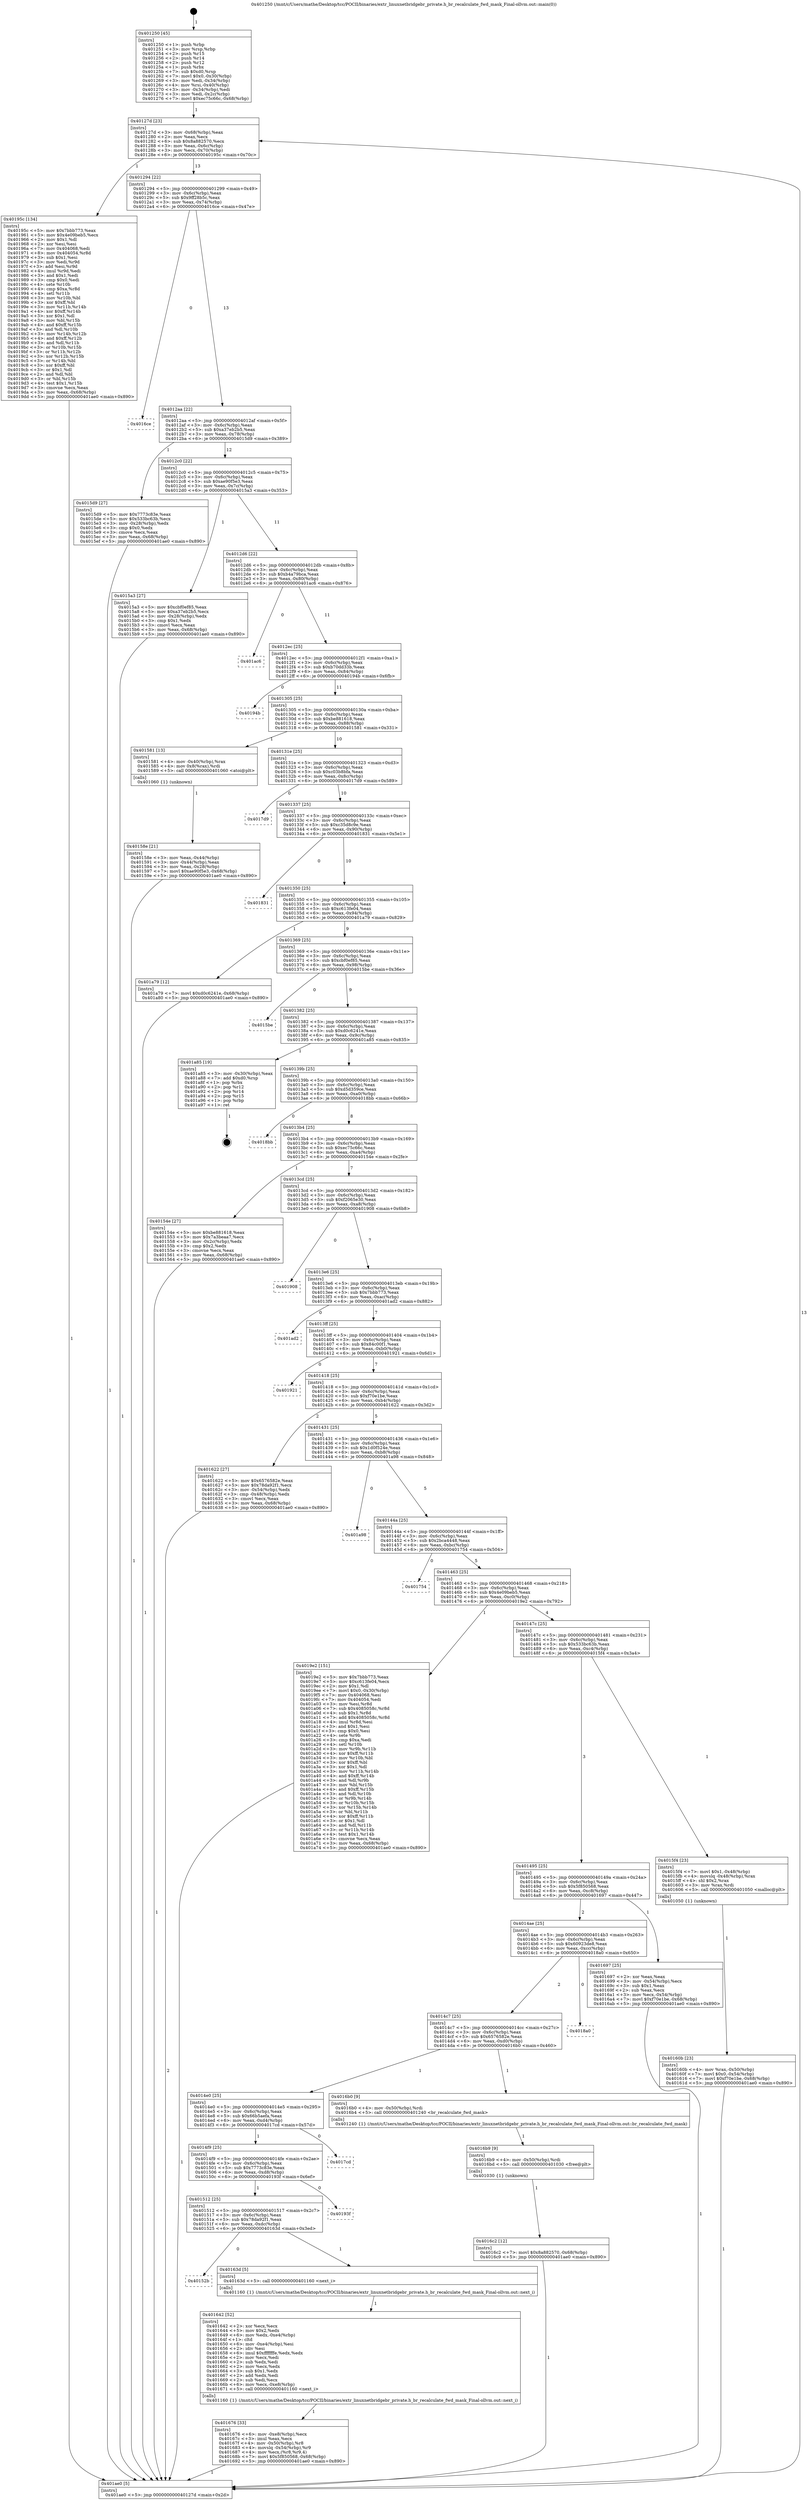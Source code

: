 digraph "0x401250" {
  label = "0x401250 (/mnt/c/Users/mathe/Desktop/tcc/POCII/binaries/extr_linuxnetbridgebr_private.h_br_recalculate_fwd_mask_Final-ollvm.out::main(0))"
  labelloc = "t"
  node[shape=record]

  Entry [label="",width=0.3,height=0.3,shape=circle,fillcolor=black,style=filled]
  "0x40127d" [label="{
     0x40127d [23]\l
     | [instrs]\l
     &nbsp;&nbsp;0x40127d \<+3\>: mov -0x68(%rbp),%eax\l
     &nbsp;&nbsp;0x401280 \<+2\>: mov %eax,%ecx\l
     &nbsp;&nbsp;0x401282 \<+6\>: sub $0x8a882570,%ecx\l
     &nbsp;&nbsp;0x401288 \<+3\>: mov %eax,-0x6c(%rbp)\l
     &nbsp;&nbsp;0x40128b \<+3\>: mov %ecx,-0x70(%rbp)\l
     &nbsp;&nbsp;0x40128e \<+6\>: je 000000000040195c \<main+0x70c\>\l
  }"]
  "0x40195c" [label="{
     0x40195c [134]\l
     | [instrs]\l
     &nbsp;&nbsp;0x40195c \<+5\>: mov $0x7bbb773,%eax\l
     &nbsp;&nbsp;0x401961 \<+5\>: mov $0x4e09beb5,%ecx\l
     &nbsp;&nbsp;0x401966 \<+2\>: mov $0x1,%dl\l
     &nbsp;&nbsp;0x401968 \<+2\>: xor %esi,%esi\l
     &nbsp;&nbsp;0x40196a \<+7\>: mov 0x404068,%edi\l
     &nbsp;&nbsp;0x401971 \<+8\>: mov 0x404054,%r8d\l
     &nbsp;&nbsp;0x401979 \<+3\>: sub $0x1,%esi\l
     &nbsp;&nbsp;0x40197c \<+3\>: mov %edi,%r9d\l
     &nbsp;&nbsp;0x40197f \<+3\>: add %esi,%r9d\l
     &nbsp;&nbsp;0x401982 \<+4\>: imul %r9d,%edi\l
     &nbsp;&nbsp;0x401986 \<+3\>: and $0x1,%edi\l
     &nbsp;&nbsp;0x401989 \<+3\>: cmp $0x0,%edi\l
     &nbsp;&nbsp;0x40198c \<+4\>: sete %r10b\l
     &nbsp;&nbsp;0x401990 \<+4\>: cmp $0xa,%r8d\l
     &nbsp;&nbsp;0x401994 \<+4\>: setl %r11b\l
     &nbsp;&nbsp;0x401998 \<+3\>: mov %r10b,%bl\l
     &nbsp;&nbsp;0x40199b \<+3\>: xor $0xff,%bl\l
     &nbsp;&nbsp;0x40199e \<+3\>: mov %r11b,%r14b\l
     &nbsp;&nbsp;0x4019a1 \<+4\>: xor $0xff,%r14b\l
     &nbsp;&nbsp;0x4019a5 \<+3\>: xor $0x1,%dl\l
     &nbsp;&nbsp;0x4019a8 \<+3\>: mov %bl,%r15b\l
     &nbsp;&nbsp;0x4019ab \<+4\>: and $0xff,%r15b\l
     &nbsp;&nbsp;0x4019af \<+3\>: and %dl,%r10b\l
     &nbsp;&nbsp;0x4019b2 \<+3\>: mov %r14b,%r12b\l
     &nbsp;&nbsp;0x4019b5 \<+4\>: and $0xff,%r12b\l
     &nbsp;&nbsp;0x4019b9 \<+3\>: and %dl,%r11b\l
     &nbsp;&nbsp;0x4019bc \<+3\>: or %r10b,%r15b\l
     &nbsp;&nbsp;0x4019bf \<+3\>: or %r11b,%r12b\l
     &nbsp;&nbsp;0x4019c2 \<+3\>: xor %r12b,%r15b\l
     &nbsp;&nbsp;0x4019c5 \<+3\>: or %r14b,%bl\l
     &nbsp;&nbsp;0x4019c8 \<+3\>: xor $0xff,%bl\l
     &nbsp;&nbsp;0x4019cb \<+3\>: or $0x1,%dl\l
     &nbsp;&nbsp;0x4019ce \<+2\>: and %dl,%bl\l
     &nbsp;&nbsp;0x4019d0 \<+3\>: or %bl,%r15b\l
     &nbsp;&nbsp;0x4019d3 \<+4\>: test $0x1,%r15b\l
     &nbsp;&nbsp;0x4019d7 \<+3\>: cmovne %ecx,%eax\l
     &nbsp;&nbsp;0x4019da \<+3\>: mov %eax,-0x68(%rbp)\l
     &nbsp;&nbsp;0x4019dd \<+5\>: jmp 0000000000401ae0 \<main+0x890\>\l
  }"]
  "0x401294" [label="{
     0x401294 [22]\l
     | [instrs]\l
     &nbsp;&nbsp;0x401294 \<+5\>: jmp 0000000000401299 \<main+0x49\>\l
     &nbsp;&nbsp;0x401299 \<+3\>: mov -0x6c(%rbp),%eax\l
     &nbsp;&nbsp;0x40129c \<+5\>: sub $0x9ff28b5c,%eax\l
     &nbsp;&nbsp;0x4012a1 \<+3\>: mov %eax,-0x74(%rbp)\l
     &nbsp;&nbsp;0x4012a4 \<+6\>: je 00000000004016ce \<main+0x47e\>\l
  }"]
  Exit [label="",width=0.3,height=0.3,shape=circle,fillcolor=black,style=filled,peripheries=2]
  "0x4016ce" [label="{
     0x4016ce\l
  }", style=dashed]
  "0x4012aa" [label="{
     0x4012aa [22]\l
     | [instrs]\l
     &nbsp;&nbsp;0x4012aa \<+5\>: jmp 00000000004012af \<main+0x5f\>\l
     &nbsp;&nbsp;0x4012af \<+3\>: mov -0x6c(%rbp),%eax\l
     &nbsp;&nbsp;0x4012b2 \<+5\>: sub $0xa37eb2b5,%eax\l
     &nbsp;&nbsp;0x4012b7 \<+3\>: mov %eax,-0x78(%rbp)\l
     &nbsp;&nbsp;0x4012ba \<+6\>: je 00000000004015d9 \<main+0x389\>\l
  }"]
  "0x4016c2" [label="{
     0x4016c2 [12]\l
     | [instrs]\l
     &nbsp;&nbsp;0x4016c2 \<+7\>: movl $0x8a882570,-0x68(%rbp)\l
     &nbsp;&nbsp;0x4016c9 \<+5\>: jmp 0000000000401ae0 \<main+0x890\>\l
  }"]
  "0x4015d9" [label="{
     0x4015d9 [27]\l
     | [instrs]\l
     &nbsp;&nbsp;0x4015d9 \<+5\>: mov $0x7773c83e,%eax\l
     &nbsp;&nbsp;0x4015de \<+5\>: mov $0x533bc63b,%ecx\l
     &nbsp;&nbsp;0x4015e3 \<+3\>: mov -0x28(%rbp),%edx\l
     &nbsp;&nbsp;0x4015e6 \<+3\>: cmp $0x0,%edx\l
     &nbsp;&nbsp;0x4015e9 \<+3\>: cmove %ecx,%eax\l
     &nbsp;&nbsp;0x4015ec \<+3\>: mov %eax,-0x68(%rbp)\l
     &nbsp;&nbsp;0x4015ef \<+5\>: jmp 0000000000401ae0 \<main+0x890\>\l
  }"]
  "0x4012c0" [label="{
     0x4012c0 [22]\l
     | [instrs]\l
     &nbsp;&nbsp;0x4012c0 \<+5\>: jmp 00000000004012c5 \<main+0x75\>\l
     &nbsp;&nbsp;0x4012c5 \<+3\>: mov -0x6c(%rbp),%eax\l
     &nbsp;&nbsp;0x4012c8 \<+5\>: sub $0xae90f5e3,%eax\l
     &nbsp;&nbsp;0x4012cd \<+3\>: mov %eax,-0x7c(%rbp)\l
     &nbsp;&nbsp;0x4012d0 \<+6\>: je 00000000004015a3 \<main+0x353\>\l
  }"]
  "0x4016b9" [label="{
     0x4016b9 [9]\l
     | [instrs]\l
     &nbsp;&nbsp;0x4016b9 \<+4\>: mov -0x50(%rbp),%rdi\l
     &nbsp;&nbsp;0x4016bd \<+5\>: call 0000000000401030 \<free@plt\>\l
     | [calls]\l
     &nbsp;&nbsp;0x401030 \{1\} (unknown)\l
  }"]
  "0x4015a3" [label="{
     0x4015a3 [27]\l
     | [instrs]\l
     &nbsp;&nbsp;0x4015a3 \<+5\>: mov $0xcbf0ef85,%eax\l
     &nbsp;&nbsp;0x4015a8 \<+5\>: mov $0xa37eb2b5,%ecx\l
     &nbsp;&nbsp;0x4015ad \<+3\>: mov -0x28(%rbp),%edx\l
     &nbsp;&nbsp;0x4015b0 \<+3\>: cmp $0x1,%edx\l
     &nbsp;&nbsp;0x4015b3 \<+3\>: cmovl %ecx,%eax\l
     &nbsp;&nbsp;0x4015b6 \<+3\>: mov %eax,-0x68(%rbp)\l
     &nbsp;&nbsp;0x4015b9 \<+5\>: jmp 0000000000401ae0 \<main+0x890\>\l
  }"]
  "0x4012d6" [label="{
     0x4012d6 [22]\l
     | [instrs]\l
     &nbsp;&nbsp;0x4012d6 \<+5\>: jmp 00000000004012db \<main+0x8b\>\l
     &nbsp;&nbsp;0x4012db \<+3\>: mov -0x6c(%rbp),%eax\l
     &nbsp;&nbsp;0x4012de \<+5\>: sub $0xb4a79bca,%eax\l
     &nbsp;&nbsp;0x4012e3 \<+3\>: mov %eax,-0x80(%rbp)\l
     &nbsp;&nbsp;0x4012e6 \<+6\>: je 0000000000401ac6 \<main+0x876\>\l
  }"]
  "0x401676" [label="{
     0x401676 [33]\l
     | [instrs]\l
     &nbsp;&nbsp;0x401676 \<+6\>: mov -0xe8(%rbp),%ecx\l
     &nbsp;&nbsp;0x40167c \<+3\>: imul %eax,%ecx\l
     &nbsp;&nbsp;0x40167f \<+4\>: mov -0x50(%rbp),%r8\l
     &nbsp;&nbsp;0x401683 \<+4\>: movslq -0x54(%rbp),%r9\l
     &nbsp;&nbsp;0x401687 \<+4\>: mov %ecx,(%r8,%r9,4)\l
     &nbsp;&nbsp;0x40168b \<+7\>: movl $0x5f850568,-0x68(%rbp)\l
     &nbsp;&nbsp;0x401692 \<+5\>: jmp 0000000000401ae0 \<main+0x890\>\l
  }"]
  "0x401ac6" [label="{
     0x401ac6\l
  }", style=dashed]
  "0x4012ec" [label="{
     0x4012ec [25]\l
     | [instrs]\l
     &nbsp;&nbsp;0x4012ec \<+5\>: jmp 00000000004012f1 \<main+0xa1\>\l
     &nbsp;&nbsp;0x4012f1 \<+3\>: mov -0x6c(%rbp),%eax\l
     &nbsp;&nbsp;0x4012f4 \<+5\>: sub $0xb70dd33b,%eax\l
     &nbsp;&nbsp;0x4012f9 \<+6\>: mov %eax,-0x84(%rbp)\l
     &nbsp;&nbsp;0x4012ff \<+6\>: je 000000000040194b \<main+0x6fb\>\l
  }"]
  "0x401642" [label="{
     0x401642 [52]\l
     | [instrs]\l
     &nbsp;&nbsp;0x401642 \<+2\>: xor %ecx,%ecx\l
     &nbsp;&nbsp;0x401644 \<+5\>: mov $0x2,%edx\l
     &nbsp;&nbsp;0x401649 \<+6\>: mov %edx,-0xe4(%rbp)\l
     &nbsp;&nbsp;0x40164f \<+1\>: cltd\l
     &nbsp;&nbsp;0x401650 \<+6\>: mov -0xe4(%rbp),%esi\l
     &nbsp;&nbsp;0x401656 \<+2\>: idiv %esi\l
     &nbsp;&nbsp;0x401658 \<+6\>: imul $0xfffffffe,%edx,%edx\l
     &nbsp;&nbsp;0x40165e \<+2\>: mov %ecx,%edi\l
     &nbsp;&nbsp;0x401660 \<+2\>: sub %edx,%edi\l
     &nbsp;&nbsp;0x401662 \<+2\>: mov %ecx,%edx\l
     &nbsp;&nbsp;0x401664 \<+3\>: sub $0x1,%edx\l
     &nbsp;&nbsp;0x401667 \<+2\>: add %edx,%edi\l
     &nbsp;&nbsp;0x401669 \<+2\>: sub %edi,%ecx\l
     &nbsp;&nbsp;0x40166b \<+6\>: mov %ecx,-0xe8(%rbp)\l
     &nbsp;&nbsp;0x401671 \<+5\>: call 0000000000401160 \<next_i\>\l
     | [calls]\l
     &nbsp;&nbsp;0x401160 \{1\} (/mnt/c/Users/mathe/Desktop/tcc/POCII/binaries/extr_linuxnetbridgebr_private.h_br_recalculate_fwd_mask_Final-ollvm.out::next_i)\l
  }"]
  "0x40194b" [label="{
     0x40194b\l
  }", style=dashed]
  "0x401305" [label="{
     0x401305 [25]\l
     | [instrs]\l
     &nbsp;&nbsp;0x401305 \<+5\>: jmp 000000000040130a \<main+0xba\>\l
     &nbsp;&nbsp;0x40130a \<+3\>: mov -0x6c(%rbp),%eax\l
     &nbsp;&nbsp;0x40130d \<+5\>: sub $0xbe881618,%eax\l
     &nbsp;&nbsp;0x401312 \<+6\>: mov %eax,-0x88(%rbp)\l
     &nbsp;&nbsp;0x401318 \<+6\>: je 0000000000401581 \<main+0x331\>\l
  }"]
  "0x40152b" [label="{
     0x40152b\l
  }", style=dashed]
  "0x401581" [label="{
     0x401581 [13]\l
     | [instrs]\l
     &nbsp;&nbsp;0x401581 \<+4\>: mov -0x40(%rbp),%rax\l
     &nbsp;&nbsp;0x401585 \<+4\>: mov 0x8(%rax),%rdi\l
     &nbsp;&nbsp;0x401589 \<+5\>: call 0000000000401060 \<atoi@plt\>\l
     | [calls]\l
     &nbsp;&nbsp;0x401060 \{1\} (unknown)\l
  }"]
  "0x40131e" [label="{
     0x40131e [25]\l
     | [instrs]\l
     &nbsp;&nbsp;0x40131e \<+5\>: jmp 0000000000401323 \<main+0xd3\>\l
     &nbsp;&nbsp;0x401323 \<+3\>: mov -0x6c(%rbp),%eax\l
     &nbsp;&nbsp;0x401326 \<+5\>: sub $0xc03b8bfa,%eax\l
     &nbsp;&nbsp;0x40132b \<+6\>: mov %eax,-0x8c(%rbp)\l
     &nbsp;&nbsp;0x401331 \<+6\>: je 00000000004017d9 \<main+0x589\>\l
  }"]
  "0x40163d" [label="{
     0x40163d [5]\l
     | [instrs]\l
     &nbsp;&nbsp;0x40163d \<+5\>: call 0000000000401160 \<next_i\>\l
     | [calls]\l
     &nbsp;&nbsp;0x401160 \{1\} (/mnt/c/Users/mathe/Desktop/tcc/POCII/binaries/extr_linuxnetbridgebr_private.h_br_recalculate_fwd_mask_Final-ollvm.out::next_i)\l
  }"]
  "0x4017d9" [label="{
     0x4017d9\l
  }", style=dashed]
  "0x401337" [label="{
     0x401337 [25]\l
     | [instrs]\l
     &nbsp;&nbsp;0x401337 \<+5\>: jmp 000000000040133c \<main+0xec\>\l
     &nbsp;&nbsp;0x40133c \<+3\>: mov -0x6c(%rbp),%eax\l
     &nbsp;&nbsp;0x40133f \<+5\>: sub $0xc35d8c9e,%eax\l
     &nbsp;&nbsp;0x401344 \<+6\>: mov %eax,-0x90(%rbp)\l
     &nbsp;&nbsp;0x40134a \<+6\>: je 0000000000401831 \<main+0x5e1\>\l
  }"]
  "0x401512" [label="{
     0x401512 [25]\l
     | [instrs]\l
     &nbsp;&nbsp;0x401512 \<+5\>: jmp 0000000000401517 \<main+0x2c7\>\l
     &nbsp;&nbsp;0x401517 \<+3\>: mov -0x6c(%rbp),%eax\l
     &nbsp;&nbsp;0x40151a \<+5\>: sub $0x78da92f1,%eax\l
     &nbsp;&nbsp;0x40151f \<+6\>: mov %eax,-0xdc(%rbp)\l
     &nbsp;&nbsp;0x401525 \<+6\>: je 000000000040163d \<main+0x3ed\>\l
  }"]
  "0x401831" [label="{
     0x401831\l
  }", style=dashed]
  "0x401350" [label="{
     0x401350 [25]\l
     | [instrs]\l
     &nbsp;&nbsp;0x401350 \<+5\>: jmp 0000000000401355 \<main+0x105\>\l
     &nbsp;&nbsp;0x401355 \<+3\>: mov -0x6c(%rbp),%eax\l
     &nbsp;&nbsp;0x401358 \<+5\>: sub $0xc613fe04,%eax\l
     &nbsp;&nbsp;0x40135d \<+6\>: mov %eax,-0x94(%rbp)\l
     &nbsp;&nbsp;0x401363 \<+6\>: je 0000000000401a79 \<main+0x829\>\l
  }"]
  "0x40193f" [label="{
     0x40193f\l
  }", style=dashed]
  "0x401a79" [label="{
     0x401a79 [12]\l
     | [instrs]\l
     &nbsp;&nbsp;0x401a79 \<+7\>: movl $0xd0c6241e,-0x68(%rbp)\l
     &nbsp;&nbsp;0x401a80 \<+5\>: jmp 0000000000401ae0 \<main+0x890\>\l
  }"]
  "0x401369" [label="{
     0x401369 [25]\l
     | [instrs]\l
     &nbsp;&nbsp;0x401369 \<+5\>: jmp 000000000040136e \<main+0x11e\>\l
     &nbsp;&nbsp;0x40136e \<+3\>: mov -0x6c(%rbp),%eax\l
     &nbsp;&nbsp;0x401371 \<+5\>: sub $0xcbf0ef85,%eax\l
     &nbsp;&nbsp;0x401376 \<+6\>: mov %eax,-0x98(%rbp)\l
     &nbsp;&nbsp;0x40137c \<+6\>: je 00000000004015be \<main+0x36e\>\l
  }"]
  "0x4014f9" [label="{
     0x4014f9 [25]\l
     | [instrs]\l
     &nbsp;&nbsp;0x4014f9 \<+5\>: jmp 00000000004014fe \<main+0x2ae\>\l
     &nbsp;&nbsp;0x4014fe \<+3\>: mov -0x6c(%rbp),%eax\l
     &nbsp;&nbsp;0x401501 \<+5\>: sub $0x7773c83e,%eax\l
     &nbsp;&nbsp;0x401506 \<+6\>: mov %eax,-0xd8(%rbp)\l
     &nbsp;&nbsp;0x40150c \<+6\>: je 000000000040193f \<main+0x6ef\>\l
  }"]
  "0x4015be" [label="{
     0x4015be\l
  }", style=dashed]
  "0x401382" [label="{
     0x401382 [25]\l
     | [instrs]\l
     &nbsp;&nbsp;0x401382 \<+5\>: jmp 0000000000401387 \<main+0x137\>\l
     &nbsp;&nbsp;0x401387 \<+3\>: mov -0x6c(%rbp),%eax\l
     &nbsp;&nbsp;0x40138a \<+5\>: sub $0xd0c6241e,%eax\l
     &nbsp;&nbsp;0x40138f \<+6\>: mov %eax,-0x9c(%rbp)\l
     &nbsp;&nbsp;0x401395 \<+6\>: je 0000000000401a85 \<main+0x835\>\l
  }"]
  "0x4017cd" [label="{
     0x4017cd\l
  }", style=dashed]
  "0x401a85" [label="{
     0x401a85 [19]\l
     | [instrs]\l
     &nbsp;&nbsp;0x401a85 \<+3\>: mov -0x30(%rbp),%eax\l
     &nbsp;&nbsp;0x401a88 \<+7\>: add $0xd0,%rsp\l
     &nbsp;&nbsp;0x401a8f \<+1\>: pop %rbx\l
     &nbsp;&nbsp;0x401a90 \<+2\>: pop %r12\l
     &nbsp;&nbsp;0x401a92 \<+2\>: pop %r14\l
     &nbsp;&nbsp;0x401a94 \<+2\>: pop %r15\l
     &nbsp;&nbsp;0x401a96 \<+1\>: pop %rbp\l
     &nbsp;&nbsp;0x401a97 \<+1\>: ret\l
  }"]
  "0x40139b" [label="{
     0x40139b [25]\l
     | [instrs]\l
     &nbsp;&nbsp;0x40139b \<+5\>: jmp 00000000004013a0 \<main+0x150\>\l
     &nbsp;&nbsp;0x4013a0 \<+3\>: mov -0x6c(%rbp),%eax\l
     &nbsp;&nbsp;0x4013a3 \<+5\>: sub $0xd5d359ce,%eax\l
     &nbsp;&nbsp;0x4013a8 \<+6\>: mov %eax,-0xa0(%rbp)\l
     &nbsp;&nbsp;0x4013ae \<+6\>: je 00000000004018bb \<main+0x66b\>\l
  }"]
  "0x4014e0" [label="{
     0x4014e0 [25]\l
     | [instrs]\l
     &nbsp;&nbsp;0x4014e0 \<+5\>: jmp 00000000004014e5 \<main+0x295\>\l
     &nbsp;&nbsp;0x4014e5 \<+3\>: mov -0x6c(%rbp),%eax\l
     &nbsp;&nbsp;0x4014e8 \<+5\>: sub $0x66b5aefa,%eax\l
     &nbsp;&nbsp;0x4014ed \<+6\>: mov %eax,-0xd4(%rbp)\l
     &nbsp;&nbsp;0x4014f3 \<+6\>: je 00000000004017cd \<main+0x57d\>\l
  }"]
  "0x4018bb" [label="{
     0x4018bb\l
  }", style=dashed]
  "0x4013b4" [label="{
     0x4013b4 [25]\l
     | [instrs]\l
     &nbsp;&nbsp;0x4013b4 \<+5\>: jmp 00000000004013b9 \<main+0x169\>\l
     &nbsp;&nbsp;0x4013b9 \<+3\>: mov -0x6c(%rbp),%eax\l
     &nbsp;&nbsp;0x4013bc \<+5\>: sub $0xec75c66c,%eax\l
     &nbsp;&nbsp;0x4013c1 \<+6\>: mov %eax,-0xa4(%rbp)\l
     &nbsp;&nbsp;0x4013c7 \<+6\>: je 000000000040154e \<main+0x2fe\>\l
  }"]
  "0x4016b0" [label="{
     0x4016b0 [9]\l
     | [instrs]\l
     &nbsp;&nbsp;0x4016b0 \<+4\>: mov -0x50(%rbp),%rdi\l
     &nbsp;&nbsp;0x4016b4 \<+5\>: call 0000000000401240 \<br_recalculate_fwd_mask\>\l
     | [calls]\l
     &nbsp;&nbsp;0x401240 \{1\} (/mnt/c/Users/mathe/Desktop/tcc/POCII/binaries/extr_linuxnetbridgebr_private.h_br_recalculate_fwd_mask_Final-ollvm.out::br_recalculate_fwd_mask)\l
  }"]
  "0x40154e" [label="{
     0x40154e [27]\l
     | [instrs]\l
     &nbsp;&nbsp;0x40154e \<+5\>: mov $0xbe881618,%eax\l
     &nbsp;&nbsp;0x401553 \<+5\>: mov $0x7a3beaa7,%ecx\l
     &nbsp;&nbsp;0x401558 \<+3\>: mov -0x2c(%rbp),%edx\l
     &nbsp;&nbsp;0x40155b \<+3\>: cmp $0x2,%edx\l
     &nbsp;&nbsp;0x40155e \<+3\>: cmovne %ecx,%eax\l
     &nbsp;&nbsp;0x401561 \<+3\>: mov %eax,-0x68(%rbp)\l
     &nbsp;&nbsp;0x401564 \<+5\>: jmp 0000000000401ae0 \<main+0x890\>\l
  }"]
  "0x4013cd" [label="{
     0x4013cd [25]\l
     | [instrs]\l
     &nbsp;&nbsp;0x4013cd \<+5\>: jmp 00000000004013d2 \<main+0x182\>\l
     &nbsp;&nbsp;0x4013d2 \<+3\>: mov -0x6c(%rbp),%eax\l
     &nbsp;&nbsp;0x4013d5 \<+5\>: sub $0xf2065e30,%eax\l
     &nbsp;&nbsp;0x4013da \<+6\>: mov %eax,-0xa8(%rbp)\l
     &nbsp;&nbsp;0x4013e0 \<+6\>: je 0000000000401908 \<main+0x6b8\>\l
  }"]
  "0x401ae0" [label="{
     0x401ae0 [5]\l
     | [instrs]\l
     &nbsp;&nbsp;0x401ae0 \<+5\>: jmp 000000000040127d \<main+0x2d\>\l
  }"]
  "0x401250" [label="{
     0x401250 [45]\l
     | [instrs]\l
     &nbsp;&nbsp;0x401250 \<+1\>: push %rbp\l
     &nbsp;&nbsp;0x401251 \<+3\>: mov %rsp,%rbp\l
     &nbsp;&nbsp;0x401254 \<+2\>: push %r15\l
     &nbsp;&nbsp;0x401256 \<+2\>: push %r14\l
     &nbsp;&nbsp;0x401258 \<+2\>: push %r12\l
     &nbsp;&nbsp;0x40125a \<+1\>: push %rbx\l
     &nbsp;&nbsp;0x40125b \<+7\>: sub $0xd0,%rsp\l
     &nbsp;&nbsp;0x401262 \<+7\>: movl $0x0,-0x30(%rbp)\l
     &nbsp;&nbsp;0x401269 \<+3\>: mov %edi,-0x34(%rbp)\l
     &nbsp;&nbsp;0x40126c \<+4\>: mov %rsi,-0x40(%rbp)\l
     &nbsp;&nbsp;0x401270 \<+3\>: mov -0x34(%rbp),%edi\l
     &nbsp;&nbsp;0x401273 \<+3\>: mov %edi,-0x2c(%rbp)\l
     &nbsp;&nbsp;0x401276 \<+7\>: movl $0xec75c66c,-0x68(%rbp)\l
  }"]
  "0x40158e" [label="{
     0x40158e [21]\l
     | [instrs]\l
     &nbsp;&nbsp;0x40158e \<+3\>: mov %eax,-0x44(%rbp)\l
     &nbsp;&nbsp;0x401591 \<+3\>: mov -0x44(%rbp),%eax\l
     &nbsp;&nbsp;0x401594 \<+3\>: mov %eax,-0x28(%rbp)\l
     &nbsp;&nbsp;0x401597 \<+7\>: movl $0xae90f5e3,-0x68(%rbp)\l
     &nbsp;&nbsp;0x40159e \<+5\>: jmp 0000000000401ae0 \<main+0x890\>\l
  }"]
  "0x4014c7" [label="{
     0x4014c7 [25]\l
     | [instrs]\l
     &nbsp;&nbsp;0x4014c7 \<+5\>: jmp 00000000004014cc \<main+0x27c\>\l
     &nbsp;&nbsp;0x4014cc \<+3\>: mov -0x6c(%rbp),%eax\l
     &nbsp;&nbsp;0x4014cf \<+5\>: sub $0x6576582e,%eax\l
     &nbsp;&nbsp;0x4014d4 \<+6\>: mov %eax,-0xd0(%rbp)\l
     &nbsp;&nbsp;0x4014da \<+6\>: je 00000000004016b0 \<main+0x460\>\l
  }"]
  "0x401908" [label="{
     0x401908\l
  }", style=dashed]
  "0x4013e6" [label="{
     0x4013e6 [25]\l
     | [instrs]\l
     &nbsp;&nbsp;0x4013e6 \<+5\>: jmp 00000000004013eb \<main+0x19b\>\l
     &nbsp;&nbsp;0x4013eb \<+3\>: mov -0x6c(%rbp),%eax\l
     &nbsp;&nbsp;0x4013ee \<+5\>: sub $0x7bbb773,%eax\l
     &nbsp;&nbsp;0x4013f3 \<+6\>: mov %eax,-0xac(%rbp)\l
     &nbsp;&nbsp;0x4013f9 \<+6\>: je 0000000000401ad2 \<main+0x882\>\l
  }"]
  "0x4018a0" [label="{
     0x4018a0\l
  }", style=dashed]
  "0x401ad2" [label="{
     0x401ad2\l
  }", style=dashed]
  "0x4013ff" [label="{
     0x4013ff [25]\l
     | [instrs]\l
     &nbsp;&nbsp;0x4013ff \<+5\>: jmp 0000000000401404 \<main+0x1b4\>\l
     &nbsp;&nbsp;0x401404 \<+3\>: mov -0x6c(%rbp),%eax\l
     &nbsp;&nbsp;0x401407 \<+5\>: sub $0x84c00f1,%eax\l
     &nbsp;&nbsp;0x40140c \<+6\>: mov %eax,-0xb0(%rbp)\l
     &nbsp;&nbsp;0x401412 \<+6\>: je 0000000000401921 \<main+0x6d1\>\l
  }"]
  "0x4014ae" [label="{
     0x4014ae [25]\l
     | [instrs]\l
     &nbsp;&nbsp;0x4014ae \<+5\>: jmp 00000000004014b3 \<main+0x263\>\l
     &nbsp;&nbsp;0x4014b3 \<+3\>: mov -0x6c(%rbp),%eax\l
     &nbsp;&nbsp;0x4014b6 \<+5\>: sub $0x60923de8,%eax\l
     &nbsp;&nbsp;0x4014bb \<+6\>: mov %eax,-0xcc(%rbp)\l
     &nbsp;&nbsp;0x4014c1 \<+6\>: je 00000000004018a0 \<main+0x650\>\l
  }"]
  "0x401921" [label="{
     0x401921\l
  }", style=dashed]
  "0x401418" [label="{
     0x401418 [25]\l
     | [instrs]\l
     &nbsp;&nbsp;0x401418 \<+5\>: jmp 000000000040141d \<main+0x1cd\>\l
     &nbsp;&nbsp;0x40141d \<+3\>: mov -0x6c(%rbp),%eax\l
     &nbsp;&nbsp;0x401420 \<+5\>: sub $0xf70e1be,%eax\l
     &nbsp;&nbsp;0x401425 \<+6\>: mov %eax,-0xb4(%rbp)\l
     &nbsp;&nbsp;0x40142b \<+6\>: je 0000000000401622 \<main+0x3d2\>\l
  }"]
  "0x401697" [label="{
     0x401697 [25]\l
     | [instrs]\l
     &nbsp;&nbsp;0x401697 \<+2\>: xor %eax,%eax\l
     &nbsp;&nbsp;0x401699 \<+3\>: mov -0x54(%rbp),%ecx\l
     &nbsp;&nbsp;0x40169c \<+3\>: sub $0x1,%eax\l
     &nbsp;&nbsp;0x40169f \<+2\>: sub %eax,%ecx\l
     &nbsp;&nbsp;0x4016a1 \<+3\>: mov %ecx,-0x54(%rbp)\l
     &nbsp;&nbsp;0x4016a4 \<+7\>: movl $0xf70e1be,-0x68(%rbp)\l
     &nbsp;&nbsp;0x4016ab \<+5\>: jmp 0000000000401ae0 \<main+0x890\>\l
  }"]
  "0x401622" [label="{
     0x401622 [27]\l
     | [instrs]\l
     &nbsp;&nbsp;0x401622 \<+5\>: mov $0x6576582e,%eax\l
     &nbsp;&nbsp;0x401627 \<+5\>: mov $0x78da92f1,%ecx\l
     &nbsp;&nbsp;0x40162c \<+3\>: mov -0x54(%rbp),%edx\l
     &nbsp;&nbsp;0x40162f \<+3\>: cmp -0x48(%rbp),%edx\l
     &nbsp;&nbsp;0x401632 \<+3\>: cmovl %ecx,%eax\l
     &nbsp;&nbsp;0x401635 \<+3\>: mov %eax,-0x68(%rbp)\l
     &nbsp;&nbsp;0x401638 \<+5\>: jmp 0000000000401ae0 \<main+0x890\>\l
  }"]
  "0x401431" [label="{
     0x401431 [25]\l
     | [instrs]\l
     &nbsp;&nbsp;0x401431 \<+5\>: jmp 0000000000401436 \<main+0x1e6\>\l
     &nbsp;&nbsp;0x401436 \<+3\>: mov -0x6c(%rbp),%eax\l
     &nbsp;&nbsp;0x401439 \<+5\>: sub $0x1d0f524e,%eax\l
     &nbsp;&nbsp;0x40143e \<+6\>: mov %eax,-0xb8(%rbp)\l
     &nbsp;&nbsp;0x401444 \<+6\>: je 0000000000401a98 \<main+0x848\>\l
  }"]
  "0x40160b" [label="{
     0x40160b [23]\l
     | [instrs]\l
     &nbsp;&nbsp;0x40160b \<+4\>: mov %rax,-0x50(%rbp)\l
     &nbsp;&nbsp;0x40160f \<+7\>: movl $0x0,-0x54(%rbp)\l
     &nbsp;&nbsp;0x401616 \<+7\>: movl $0xf70e1be,-0x68(%rbp)\l
     &nbsp;&nbsp;0x40161d \<+5\>: jmp 0000000000401ae0 \<main+0x890\>\l
  }"]
  "0x401a98" [label="{
     0x401a98\l
  }", style=dashed]
  "0x40144a" [label="{
     0x40144a [25]\l
     | [instrs]\l
     &nbsp;&nbsp;0x40144a \<+5\>: jmp 000000000040144f \<main+0x1ff\>\l
     &nbsp;&nbsp;0x40144f \<+3\>: mov -0x6c(%rbp),%eax\l
     &nbsp;&nbsp;0x401452 \<+5\>: sub $0x2bca4448,%eax\l
     &nbsp;&nbsp;0x401457 \<+6\>: mov %eax,-0xbc(%rbp)\l
     &nbsp;&nbsp;0x40145d \<+6\>: je 0000000000401754 \<main+0x504\>\l
  }"]
  "0x401495" [label="{
     0x401495 [25]\l
     | [instrs]\l
     &nbsp;&nbsp;0x401495 \<+5\>: jmp 000000000040149a \<main+0x24a\>\l
     &nbsp;&nbsp;0x40149a \<+3\>: mov -0x6c(%rbp),%eax\l
     &nbsp;&nbsp;0x40149d \<+5\>: sub $0x5f850568,%eax\l
     &nbsp;&nbsp;0x4014a2 \<+6\>: mov %eax,-0xc8(%rbp)\l
     &nbsp;&nbsp;0x4014a8 \<+6\>: je 0000000000401697 \<main+0x447\>\l
  }"]
  "0x401754" [label="{
     0x401754\l
  }", style=dashed]
  "0x401463" [label="{
     0x401463 [25]\l
     | [instrs]\l
     &nbsp;&nbsp;0x401463 \<+5\>: jmp 0000000000401468 \<main+0x218\>\l
     &nbsp;&nbsp;0x401468 \<+3\>: mov -0x6c(%rbp),%eax\l
     &nbsp;&nbsp;0x40146b \<+5\>: sub $0x4e09beb5,%eax\l
     &nbsp;&nbsp;0x401470 \<+6\>: mov %eax,-0xc0(%rbp)\l
     &nbsp;&nbsp;0x401476 \<+6\>: je 00000000004019e2 \<main+0x792\>\l
  }"]
  "0x4015f4" [label="{
     0x4015f4 [23]\l
     | [instrs]\l
     &nbsp;&nbsp;0x4015f4 \<+7\>: movl $0x1,-0x48(%rbp)\l
     &nbsp;&nbsp;0x4015fb \<+4\>: movslq -0x48(%rbp),%rax\l
     &nbsp;&nbsp;0x4015ff \<+4\>: shl $0x2,%rax\l
     &nbsp;&nbsp;0x401603 \<+3\>: mov %rax,%rdi\l
     &nbsp;&nbsp;0x401606 \<+5\>: call 0000000000401050 \<malloc@plt\>\l
     | [calls]\l
     &nbsp;&nbsp;0x401050 \{1\} (unknown)\l
  }"]
  "0x4019e2" [label="{
     0x4019e2 [151]\l
     | [instrs]\l
     &nbsp;&nbsp;0x4019e2 \<+5\>: mov $0x7bbb773,%eax\l
     &nbsp;&nbsp;0x4019e7 \<+5\>: mov $0xc613fe04,%ecx\l
     &nbsp;&nbsp;0x4019ec \<+2\>: mov $0x1,%dl\l
     &nbsp;&nbsp;0x4019ee \<+7\>: movl $0x0,-0x30(%rbp)\l
     &nbsp;&nbsp;0x4019f5 \<+7\>: mov 0x404068,%esi\l
     &nbsp;&nbsp;0x4019fc \<+7\>: mov 0x404054,%edi\l
     &nbsp;&nbsp;0x401a03 \<+3\>: mov %esi,%r8d\l
     &nbsp;&nbsp;0x401a06 \<+7\>: sub $0x4085058c,%r8d\l
     &nbsp;&nbsp;0x401a0d \<+4\>: sub $0x1,%r8d\l
     &nbsp;&nbsp;0x401a11 \<+7\>: add $0x4085058c,%r8d\l
     &nbsp;&nbsp;0x401a18 \<+4\>: imul %r8d,%esi\l
     &nbsp;&nbsp;0x401a1c \<+3\>: and $0x1,%esi\l
     &nbsp;&nbsp;0x401a1f \<+3\>: cmp $0x0,%esi\l
     &nbsp;&nbsp;0x401a22 \<+4\>: sete %r9b\l
     &nbsp;&nbsp;0x401a26 \<+3\>: cmp $0xa,%edi\l
     &nbsp;&nbsp;0x401a29 \<+4\>: setl %r10b\l
     &nbsp;&nbsp;0x401a2d \<+3\>: mov %r9b,%r11b\l
     &nbsp;&nbsp;0x401a30 \<+4\>: xor $0xff,%r11b\l
     &nbsp;&nbsp;0x401a34 \<+3\>: mov %r10b,%bl\l
     &nbsp;&nbsp;0x401a37 \<+3\>: xor $0xff,%bl\l
     &nbsp;&nbsp;0x401a3a \<+3\>: xor $0x1,%dl\l
     &nbsp;&nbsp;0x401a3d \<+3\>: mov %r11b,%r14b\l
     &nbsp;&nbsp;0x401a40 \<+4\>: and $0xff,%r14b\l
     &nbsp;&nbsp;0x401a44 \<+3\>: and %dl,%r9b\l
     &nbsp;&nbsp;0x401a47 \<+3\>: mov %bl,%r15b\l
     &nbsp;&nbsp;0x401a4a \<+4\>: and $0xff,%r15b\l
     &nbsp;&nbsp;0x401a4e \<+3\>: and %dl,%r10b\l
     &nbsp;&nbsp;0x401a51 \<+3\>: or %r9b,%r14b\l
     &nbsp;&nbsp;0x401a54 \<+3\>: or %r10b,%r15b\l
     &nbsp;&nbsp;0x401a57 \<+3\>: xor %r15b,%r14b\l
     &nbsp;&nbsp;0x401a5a \<+3\>: or %bl,%r11b\l
     &nbsp;&nbsp;0x401a5d \<+4\>: xor $0xff,%r11b\l
     &nbsp;&nbsp;0x401a61 \<+3\>: or $0x1,%dl\l
     &nbsp;&nbsp;0x401a64 \<+3\>: and %dl,%r11b\l
     &nbsp;&nbsp;0x401a67 \<+3\>: or %r11b,%r14b\l
     &nbsp;&nbsp;0x401a6a \<+4\>: test $0x1,%r14b\l
     &nbsp;&nbsp;0x401a6e \<+3\>: cmovne %ecx,%eax\l
     &nbsp;&nbsp;0x401a71 \<+3\>: mov %eax,-0x68(%rbp)\l
     &nbsp;&nbsp;0x401a74 \<+5\>: jmp 0000000000401ae0 \<main+0x890\>\l
  }"]
  "0x40147c" [label="{
     0x40147c [25]\l
     | [instrs]\l
     &nbsp;&nbsp;0x40147c \<+5\>: jmp 0000000000401481 \<main+0x231\>\l
     &nbsp;&nbsp;0x401481 \<+3\>: mov -0x6c(%rbp),%eax\l
     &nbsp;&nbsp;0x401484 \<+5\>: sub $0x533bc63b,%eax\l
     &nbsp;&nbsp;0x401489 \<+6\>: mov %eax,-0xc4(%rbp)\l
     &nbsp;&nbsp;0x40148f \<+6\>: je 00000000004015f4 \<main+0x3a4\>\l
  }"]
  Entry -> "0x401250" [label=" 1"]
  "0x40127d" -> "0x40195c" [label=" 1"]
  "0x40127d" -> "0x401294" [label=" 13"]
  "0x401a85" -> Exit [label=" 1"]
  "0x401294" -> "0x4016ce" [label=" 0"]
  "0x401294" -> "0x4012aa" [label=" 13"]
  "0x401a79" -> "0x401ae0" [label=" 1"]
  "0x4012aa" -> "0x4015d9" [label=" 1"]
  "0x4012aa" -> "0x4012c0" [label=" 12"]
  "0x4019e2" -> "0x401ae0" [label=" 1"]
  "0x4012c0" -> "0x4015a3" [label=" 1"]
  "0x4012c0" -> "0x4012d6" [label=" 11"]
  "0x40195c" -> "0x401ae0" [label=" 1"]
  "0x4012d6" -> "0x401ac6" [label=" 0"]
  "0x4012d6" -> "0x4012ec" [label=" 11"]
  "0x4016c2" -> "0x401ae0" [label=" 1"]
  "0x4012ec" -> "0x40194b" [label=" 0"]
  "0x4012ec" -> "0x401305" [label=" 11"]
  "0x4016b9" -> "0x4016c2" [label=" 1"]
  "0x401305" -> "0x401581" [label=" 1"]
  "0x401305" -> "0x40131e" [label=" 10"]
  "0x4016b0" -> "0x4016b9" [label=" 1"]
  "0x40131e" -> "0x4017d9" [label=" 0"]
  "0x40131e" -> "0x401337" [label=" 10"]
  "0x401697" -> "0x401ae0" [label=" 1"]
  "0x401337" -> "0x401831" [label=" 0"]
  "0x401337" -> "0x401350" [label=" 10"]
  "0x401642" -> "0x401676" [label=" 1"]
  "0x401350" -> "0x401a79" [label=" 1"]
  "0x401350" -> "0x401369" [label=" 9"]
  "0x40163d" -> "0x401642" [label=" 1"]
  "0x401369" -> "0x4015be" [label=" 0"]
  "0x401369" -> "0x401382" [label=" 9"]
  "0x401512" -> "0x40163d" [label=" 1"]
  "0x401382" -> "0x401a85" [label=" 1"]
  "0x401382" -> "0x40139b" [label=" 8"]
  "0x401676" -> "0x401ae0" [label=" 1"]
  "0x40139b" -> "0x4018bb" [label=" 0"]
  "0x40139b" -> "0x4013b4" [label=" 8"]
  "0x4014f9" -> "0x40193f" [label=" 0"]
  "0x4013b4" -> "0x40154e" [label=" 1"]
  "0x4013b4" -> "0x4013cd" [label=" 7"]
  "0x40154e" -> "0x401ae0" [label=" 1"]
  "0x401250" -> "0x40127d" [label=" 1"]
  "0x401ae0" -> "0x40127d" [label=" 13"]
  "0x401581" -> "0x40158e" [label=" 1"]
  "0x40158e" -> "0x401ae0" [label=" 1"]
  "0x4015a3" -> "0x401ae0" [label=" 1"]
  "0x4015d9" -> "0x401ae0" [label=" 1"]
  "0x401512" -> "0x40152b" [label=" 0"]
  "0x4013cd" -> "0x401908" [label=" 0"]
  "0x4013cd" -> "0x4013e6" [label=" 7"]
  "0x4014e0" -> "0x4017cd" [label=" 0"]
  "0x4013e6" -> "0x401ad2" [label=" 0"]
  "0x4013e6" -> "0x4013ff" [label=" 7"]
  "0x4014f9" -> "0x401512" [label=" 1"]
  "0x4013ff" -> "0x401921" [label=" 0"]
  "0x4013ff" -> "0x401418" [label=" 7"]
  "0x4014c7" -> "0x4016b0" [label=" 1"]
  "0x401418" -> "0x401622" [label=" 2"]
  "0x401418" -> "0x401431" [label=" 5"]
  "0x4014e0" -> "0x4014f9" [label=" 1"]
  "0x401431" -> "0x401a98" [label=" 0"]
  "0x401431" -> "0x40144a" [label=" 5"]
  "0x4014ae" -> "0x4018a0" [label=" 0"]
  "0x40144a" -> "0x401754" [label=" 0"]
  "0x40144a" -> "0x401463" [label=" 5"]
  "0x4014c7" -> "0x4014e0" [label=" 1"]
  "0x401463" -> "0x4019e2" [label=" 1"]
  "0x401463" -> "0x40147c" [label=" 4"]
  "0x401495" -> "0x4014ae" [label=" 2"]
  "0x40147c" -> "0x4015f4" [label=" 1"]
  "0x40147c" -> "0x401495" [label=" 3"]
  "0x4015f4" -> "0x40160b" [label=" 1"]
  "0x40160b" -> "0x401ae0" [label=" 1"]
  "0x401622" -> "0x401ae0" [label=" 2"]
  "0x4014ae" -> "0x4014c7" [label=" 2"]
  "0x401495" -> "0x401697" [label=" 1"]
}

